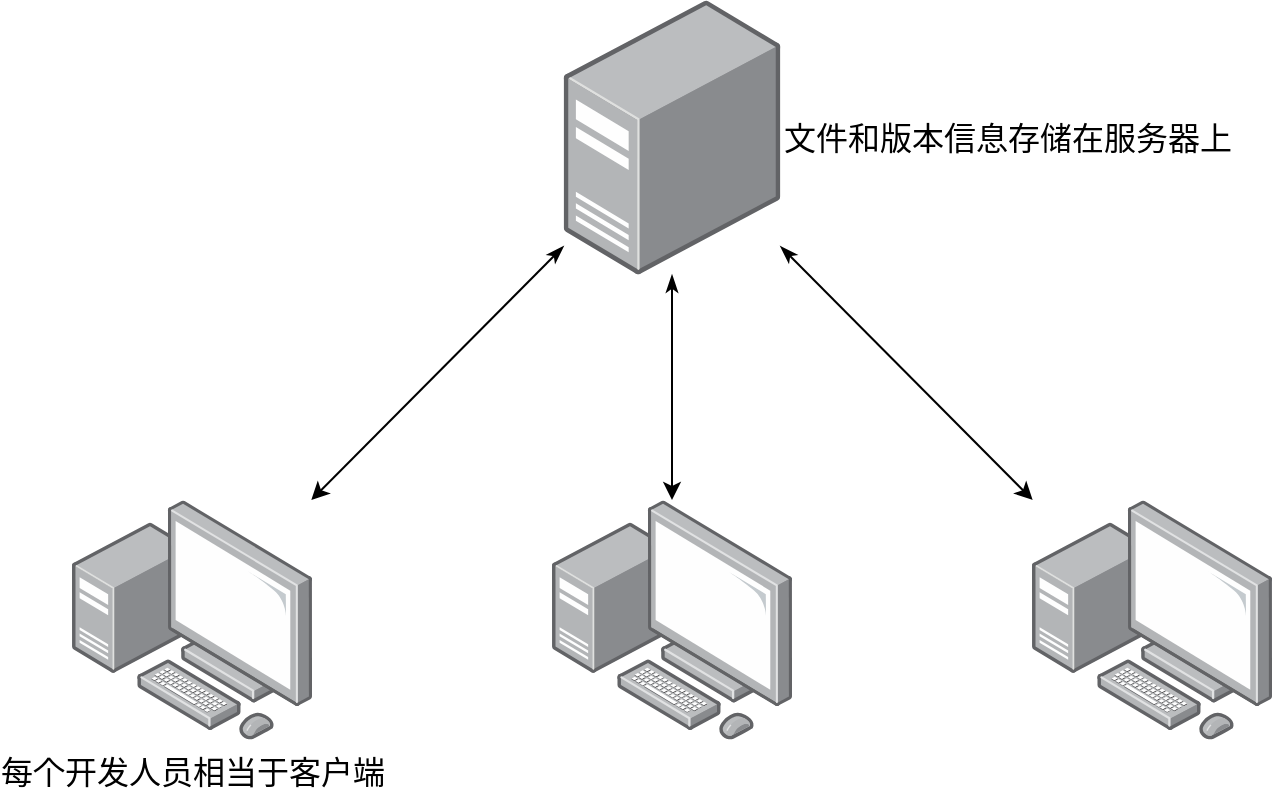 <mxfile version="14.7.10" type="device" pages="4"><diagram id="qp0C0adIiptr71Qesbvb" name="集中式版本控制工具"><mxGraphModel dx="1052" dy="553" grid="1" gridSize="10" guides="1" tooltips="1" connect="1" arrows="1" fold="1" page="1" pageScale="1" pageWidth="827" pageHeight="1169" math="0" shadow="0"><root><mxCell id="0"/><mxCell id="1" parent="0"/><mxCell id="SsTDHfsfZFfeFs4iMSud-9" style="rounded=0;orthogonalLoop=1;jettySize=auto;html=1;fontSize=16;shadow=0;targetPerimeterSpacing=0;startArrow=classicThin;startFill=1;" parent="1" source="SsTDHfsfZFfeFs4iMSud-2" target="SsTDHfsfZFfeFs4iMSud-5" edge="1"><mxGeometry relative="1" as="geometry"/></mxCell><mxCell id="SsTDHfsfZFfeFs4iMSud-10" style="rounded=0;orthogonalLoop=1;jettySize=auto;html=1;fontSize=16;targetPerimeterSpacing=0;startArrow=classicThin;startFill=1;" parent="1" source="SsTDHfsfZFfeFs4iMSud-2" target="SsTDHfsfZFfeFs4iMSud-7" edge="1"><mxGeometry relative="1" as="geometry"/></mxCell><mxCell id="SsTDHfsfZFfeFs4iMSud-12" style="rounded=0;orthogonalLoop=1;jettySize=auto;html=1;fontSize=16;targetPerimeterSpacing=0;startArrow=classicThin;startFill=1;" parent="1" source="SsTDHfsfZFfeFs4iMSud-2" target="SsTDHfsfZFfeFs4iMSud-8" edge="1"><mxGeometry relative="1" as="geometry"/></mxCell><mxCell id="SsTDHfsfZFfeFs4iMSud-2" value="&lt;font style=&quot;font-size: 16px&quot;&gt;文件和版本信息存储在服务器上&lt;/font&gt;" style="points=[];aspect=fixed;html=1;align=left;shadow=0;dashed=0;image;image=img/lib/allied_telesis/computer_and_terminals/Server_Desktop.svg;labelPosition=right;verticalLabelPosition=middle;verticalAlign=middle;" parent="1" vertex="1"><mxGeometry x="325.84" y="10" width="108.33" height="137.32" as="geometry"/></mxCell><mxCell id="SsTDHfsfZFfeFs4iMSud-5" value="每个开发人员相当于客户端" style="points=[];aspect=fixed;align=center;shadow=0;dashed=0;image;image=img/lib/allied_telesis/computer_and_terminals/Personal_Computer_with_Server.svg;fontSize=16;html=1;labelBorderColor=none;verticalAlign=top;" parent="1" vertex="1"><mxGeometry x="80" y="260" width="120" height="120" as="geometry"/></mxCell><mxCell id="SsTDHfsfZFfeFs4iMSud-7" value="" style="points=[];aspect=fixed;html=1;align=center;shadow=0;dashed=0;image;image=img/lib/allied_telesis/computer_and_terminals/Personal_Computer_with_Server.svg;" parent="1" vertex="1"><mxGeometry x="320" y="260" width="120" height="120" as="geometry"/></mxCell><mxCell id="SsTDHfsfZFfeFs4iMSud-8" value="" style="points=[];aspect=fixed;html=1;align=center;shadow=0;dashed=0;image;image=img/lib/allied_telesis/computer_and_terminals/Personal_Computer_with_Server.svg;" parent="1" vertex="1"><mxGeometry x="560" y="260" width="120" height="120" as="geometry"/></mxCell></root></mxGraphModel></diagram><diagram id="ST_dTMODr14ySiSLGZ4V" name="git本地库结构"><mxGraphModel dx="1052" dy="553" grid="0" gridSize="10" guides="1" tooltips="1" connect="1" arrows="1" fold="1" page="1" pageScale="1" pageWidth="827" pageHeight="1169" background="none" math="0" shadow="0"><root><mxCell id="YNMkMficvoyIWJv4p7iN-0"/><mxCell id="YNMkMficvoyIWJv4p7iN-1" parent="YNMkMficvoyIWJv4p7iN-0"/><mxCell id="YNMkMficvoyIWJv4p7iN-7" style="edgeStyle=orthogonalEdgeStyle;rounded=0;orthogonalLoop=1;jettySize=auto;html=1;entryX=0.5;entryY=1;entryDx=0;entryDy=0;fontSize=16;" parent="YNMkMficvoyIWJv4p7iN-1" source="YNMkMficvoyIWJv4p7iN-3" target="YNMkMficvoyIWJv4p7iN-4" edge="1"><mxGeometry relative="1" as="geometry"/></mxCell><mxCell id="YNMkMficvoyIWJv4p7iN-3" value="工作区" style="rounded=1;whiteSpace=wrap;html=1;fontSize=16;" parent="YNMkMficvoyIWJv4p7iN-1" vertex="1"><mxGeometry x="350" y="360" width="120" height="60" as="geometry"/></mxCell><mxCell id="YNMkMficvoyIWJv4p7iN-8" style="edgeStyle=orthogonalEdgeStyle;rounded=0;orthogonalLoop=1;jettySize=auto;html=1;entryX=0.5;entryY=1;entryDx=0;entryDy=0;fontSize=16;" parent="YNMkMficvoyIWJv4p7iN-1" source="YNMkMficvoyIWJv4p7iN-4" target="YNMkMficvoyIWJv4p7iN-5" edge="1"><mxGeometry relative="1" as="geometry"/></mxCell><mxCell id="YNMkMficvoyIWJv4p7iN-4" value="暂存区" style="rounded=1;whiteSpace=wrap;html=1;fontSize=16;" parent="YNMkMficvoyIWJv4p7iN-1" vertex="1"><mxGeometry x="350" y="225" width="120" height="60" as="geometry"/></mxCell><mxCell id="YNMkMficvoyIWJv4p7iN-5" value="本地库" style="rounded=1;whiteSpace=wrap;html=1;fontSize=16;" parent="YNMkMficvoyIWJv4p7iN-1" vertex="1"><mxGeometry x="350" y="90" width="120" height="60" as="geometry"/></mxCell><mxCell id="YNMkMficvoyIWJv4p7iN-9" value="git add" style="text;html=1;align=center;verticalAlign=middle;resizable=0;points=[];autosize=1;strokeColor=none;fontSize=16;" parent="YNMkMficvoyIWJv4p7iN-1" vertex="1"><mxGeometry x="413" y="310" width="60" height="20" as="geometry"/></mxCell><mxCell id="YNMkMficvoyIWJv4p7iN-15" value="写代码" style="text;html=1;align=center;verticalAlign=middle;resizable=0;points=[];autosize=1;strokeColor=none;fontSize=16;" parent="YNMkMficvoyIWJv4p7iN-1" vertex="1"><mxGeometry x="289" y="380" width="60" height="20" as="geometry"/></mxCell><mxCell id="YNMkMficvoyIWJv4p7iN-16" value="临时存储" style="text;html=1;align=center;verticalAlign=middle;resizable=0;points=[];autosize=1;strokeColor=none;fontSize=16;" parent="YNMkMficvoyIWJv4p7iN-1" vertex="1"><mxGeometry x="269" y="245" width="80" height="20" as="geometry"/></mxCell><mxCell id="YNMkMficvoyIWJv4p7iN-17" value="历史版本" style="text;html=1;align=center;verticalAlign=middle;resizable=0;points=[];autosize=1;strokeColor=none;fontSize=16;" parent="YNMkMficvoyIWJv4p7iN-1" vertex="1"><mxGeometry x="269" y="110" width="80" height="20" as="geometry"/></mxCell><mxCell id="YNMkMficvoyIWJv4p7iN-18" value="git commit" style="text;html=1;align=center;verticalAlign=middle;resizable=0;points=[];autosize=1;strokeColor=none;fontSize=16;" parent="YNMkMficvoyIWJv4p7iN-1" vertex="1"><mxGeometry x="413" y="180" width="90" height="20" as="geometry"/></mxCell></root></mxGraphModel></diagram><diagram id="e8YZN4OxL5AzFb4kXJSA" name="团队内部协作"><mxGraphModel dx="1052" dy="553" grid="0" gridSize="10" guides="1" tooltips="1" connect="1" arrows="1" fold="1" page="1" pageScale="1" pageWidth="827" pageHeight="1169" math="0" shadow="0"><root><mxCell id="JUAwZlyrVsfbD6-Y5pSp-0"/><mxCell id="JUAwZlyrVsfbD6-Y5pSp-1" parent="JUAwZlyrVsfbD6-Y5pSp-0"/><mxCell id="JUAwZlyrVsfbD6-Y5pSp-2" value="&lt;div style=&quot;text-align: justify; font-size: 16px;&quot;&gt;&lt;br style=&quot;font-size: 16px;&quot;&gt;&lt;/div&gt;" style="ellipse;shape=cloud;whiteSpace=wrap;html=1;fontSize=16;" vertex="1" parent="JUAwZlyrVsfbD6-Y5pSp-1"><mxGeometry x="305" y="140" width="290" height="170" as="geometry"/></mxCell><mxCell id="JUAwZlyrVsfbD6-Y5pSp-14" style="edgeStyle=orthogonalEdgeStyle;curved=1;rounded=0;orthogonalLoop=1;jettySize=auto;html=1;exitX=0.75;exitY=1;exitDx=0;exitDy=0;fontSize=16;" edge="1" parent="JUAwZlyrVsfbD6-Y5pSp-1" source="JUAwZlyrVsfbD6-Y5pSp-3"><mxGeometry relative="1" as="geometry"><mxPoint x="528" y="397" as="targetPoint"/><Array as="points"><mxPoint x="528" y="260"/><mxPoint x="528" y="397"/></Array></mxGeometry></mxCell><mxCell id="JUAwZlyrVsfbD6-Y5pSp-15" value="2. clone" style="edgeLabel;html=1;align=center;verticalAlign=middle;resizable=0;points=[];fontSize=16;" vertex="1" connectable="0" parent="JUAwZlyrVsfbD6-Y5pSp-14"><mxGeometry x="0.171" y="-4" relative="1" as="geometry"><mxPoint as="offset"/></mxGeometry></mxCell><mxCell id="JUAwZlyrVsfbD6-Y5pSp-22" style="edgeStyle=orthogonalEdgeStyle;curved=1;rounded=0;orthogonalLoop=1;jettySize=auto;html=1;entryX=0.009;entryY=0.367;entryDx=0;entryDy=0;entryPerimeter=0;exitX=0;exitY=0.5;exitDx=0;exitDy=0;fontSize=16;" edge="1" parent="JUAwZlyrVsfbD6-Y5pSp-1" source="JUAwZlyrVsfbD6-Y5pSp-3" target="JUAwZlyrVsfbD6-Y5pSp-9"><mxGeometry relative="1" as="geometry"><Array as="points"><mxPoint x="310" y="240"/><mxPoint x="310" y="413"/></Array></mxGeometry></mxCell><mxCell id="JUAwZlyrVsfbD6-Y5pSp-23" value="4. pull" style="edgeLabel;html=1;align=center;verticalAlign=middle;resizable=0;points=[];fontSize=16;" vertex="1" connectable="0" parent="JUAwZlyrVsfbD6-Y5pSp-22"><mxGeometry x="0.226" y="-2" relative="1" as="geometry"><mxPoint y="-14" as="offset"/></mxGeometry></mxCell><mxCell id="JUAwZlyrVsfbD6-Y5pSp-3" value="&lt;span style=&quot;font-size: 16px;&quot;&gt;远程库&lt;/span&gt;" style="rounded=1;whiteSpace=wrap;html=1;fontSize=16;" vertex="1" parent="JUAwZlyrVsfbD6-Y5pSp-1"><mxGeometry x="400" y="220" width="100" height="40" as="geometry"/></mxCell><mxCell id="JUAwZlyrVsfbD6-Y5pSp-4" value="&lt;span style=&quot;text-align: justify; font-size: 16px;&quot;&gt;代码托管中心&lt;/span&gt;" style="text;html=1;align=center;verticalAlign=middle;resizable=0;points=[];autosize=1;strokeColor=none;fontSize=16;" vertex="1" parent="JUAwZlyrVsfbD6-Y5pSp-1"><mxGeometry x="400" y="190" width="110" height="20" as="geometry"/></mxCell><mxCell id="JUAwZlyrVsfbD6-Y5pSp-16" style="edgeStyle=orthogonalEdgeStyle;curved=1;rounded=0;orthogonalLoop=1;jettySize=auto;html=1;entryX=1;entryY=0.5;entryDx=0;entryDy=0;fontSize=16;" edge="1" parent="JUAwZlyrVsfbD6-Y5pSp-1" source="JUAwZlyrVsfbD6-Y5pSp-6" target="JUAwZlyrVsfbD6-Y5pSp-3"><mxGeometry relative="1" as="geometry"><Array as="points"><mxPoint x="590" y="400"/><mxPoint x="590" y="240"/></Array></mxGeometry></mxCell><mxCell id="JUAwZlyrVsfbD6-Y5pSp-17" value="3. push" style="edgeLabel;html=1;align=center;verticalAlign=middle;resizable=0;points=[];fontSize=16;" vertex="1" connectable="0" parent="JUAwZlyrVsfbD6-Y5pSp-16"><mxGeometry x="-0.097" relative="1" as="geometry"><mxPoint y="22" as="offset"/></mxGeometry></mxCell><mxCell id="JUAwZlyrVsfbD6-Y5pSp-6" value="本地库" style="rounded=1;whiteSpace=wrap;html=1;fontSize=16;" vertex="1" parent="JUAwZlyrVsfbD6-Y5pSp-1"><mxGeometry x="485.94" y="398" width="84.06" height="40" as="geometry"/></mxCell><mxCell id="JUAwZlyrVsfbD6-Y5pSp-7" value="项目经理" style="shape=umlActor;verticalLabelPosition=bottom;verticalAlign=top;html=1;outlineConnect=0;fontSize=16;" vertex="1" parent="JUAwZlyrVsfbD6-Y5pSp-1"><mxGeometry x="373.6" y="448" width="30" height="60" as="geometry"/></mxCell><mxCell id="JUAwZlyrVsfbD6-Y5pSp-8" value="成员" style="shape=umlActor;verticalLabelPosition=bottom;verticalAlign=top;html=1;outlineConnect=0;fontSize=16;" vertex="1" parent="JUAwZlyrVsfbD6-Y5pSp-1"><mxGeometry x="512.97" y="448" width="30" height="60" as="geometry"/></mxCell><mxCell id="JUAwZlyrVsfbD6-Y5pSp-18" style="edgeStyle=orthogonalEdgeStyle;curved=1;rounded=0;orthogonalLoop=1;jettySize=auto;html=1;fontSize=16;entryX=0.25;entryY=1;entryDx=0;entryDy=0;" edge="1" parent="JUAwZlyrVsfbD6-Y5pSp-1" source="JUAwZlyrVsfbD6-Y5pSp-9" target="JUAwZlyrVsfbD6-Y5pSp-3"><mxGeometry relative="1" as="geometry"><Array as="points"><mxPoint x="383" y="260"/></Array></mxGeometry></mxCell><mxCell id="JUAwZlyrVsfbD6-Y5pSp-19" value="1. push" style="edgeLabel;html=1;align=center;verticalAlign=middle;resizable=0;points=[];fontSize=16;" vertex="1" connectable="0" parent="JUAwZlyrVsfbD6-Y5pSp-18"><mxGeometry x="-0.192" y="-5" relative="1" as="geometry"><mxPoint as="offset"/></mxGeometry></mxCell><mxCell id="JUAwZlyrVsfbD6-Y5pSp-9" value="本地库" style="rounded=1;whiteSpace=wrap;html=1;fontSize=16;" vertex="1" parent="JUAwZlyrVsfbD6-Y5pSp-1"><mxGeometry x="347.19" y="398" width="82.81" height="40" as="geometry"/></mxCell><mxCell id="JUAwZlyrVsfbD6-Y5pSp-20" value="加入团队" style="shape=callout;whiteSpace=wrap;html=1;perimeter=calloutPerimeter;rotation=90;size=20;position=0.37;base=20;position2=0.5;fontSize=16;" vertex="1" parent="JUAwZlyrVsfbD6-Y5pSp-1"><mxGeometry x="611.5" y="290" width="81.75" height="68.75" as="geometry"/></mxCell></root></mxGraphModel></diagram><diagram id="q-eByITBVG-wYAfQD1PP" name="跨团队协作"><mxGraphModel dx="877" dy="461" grid="1" gridSize="10" guides="1" tooltips="1" connect="1" arrows="1" fold="1" page="1" pageScale="1" pageWidth="827" pageHeight="1169" math="0" shadow="0"><root><mxCell id="Egm4ZuiFK48WDu6w97Q0-0"/><mxCell id="Egm4ZuiFK48WDu6w97Q0-1" parent="Egm4ZuiFK48WDu6w97Q0-0"/><mxCell id="nwQBDOOS1CpFqRy7hRf2-0" value="" style="ellipse;shape=cloud;whiteSpace=wrap;html=1;fontSize=16;" vertex="1" parent="Egm4ZuiFK48WDu6w97Q0-1"><mxGeometry x="90" y="40" width="610" height="280" as="geometry"/></mxCell><mxCell id="nwQBDOOS1CpFqRy7hRf2-1" value="代码托管中心" style="text;html=1;align=center;verticalAlign=middle;resizable=0;points=[];autosize=1;strokeColor=none;fontSize=16;" vertex="1" parent="Egm4ZuiFK48WDu6w97Q0-1"><mxGeometry x="345" y="100" width="110" height="20" as="geometry"/></mxCell><mxCell id="nwQBDOOS1CpFqRy7hRf2-12" style="edgeStyle=orthogonalEdgeStyle;rounded=0;orthogonalLoop=1;jettySize=auto;html=1;fontSize=16;exitX=0;exitY=0.5;exitDx=0;exitDy=0;" edge="1" parent="Egm4ZuiFK48WDu6w97Q0-1" source="nwQBDOOS1CpFqRy7hRf2-2"><mxGeometry relative="1" as="geometry"><mxPoint x="135" y="390" as="targetPoint"/><Array as="points"><mxPoint x="120" y="225"/><mxPoint x="120" y="390"/></Array></mxGeometry></mxCell><mxCell id="nwQBDOOS1CpFqRy7hRf2-13" value="7. pull" style="edgeLabel;html=1;align=center;verticalAlign=middle;resizable=0;points=[];fontSize=16;" vertex="1" connectable="0" parent="nwQBDOOS1CpFqRy7hRf2-12"><mxGeometry x="0.122" relative="1" as="geometry"><mxPoint y="13" as="offset"/></mxGeometry></mxCell><mxCell id="nwQBDOOS1CpFqRy7hRf2-14" style="edgeStyle=orthogonalEdgeStyle;rounded=0;orthogonalLoop=1;jettySize=auto;html=1;fontSize=16;exitX=1;exitY=0.5;exitDx=0;exitDy=0;entryX=0.62;entryY=-0.008;entryDx=0;entryDy=0;entryPerimeter=0;" edge="1" parent="Egm4ZuiFK48WDu6w97Q0-1" source="nwQBDOOS1CpFqRy7hRf2-2" target="nwQBDOOS1CpFqRy7hRf2-10"><mxGeometry relative="1" as="geometry"><mxPoint x="325" y="320" as="targetPoint"/></mxGeometry></mxCell><mxCell id="nwQBDOOS1CpFqRy7hRf2-15" value="7. pull" style="edgeLabel;html=1;align=center;verticalAlign=middle;resizable=0;points=[];fontSize=16;" vertex="1" connectable="0" parent="nwQBDOOS1CpFqRy7hRf2-14"><mxGeometry x="0.402" relative="1" as="geometry"><mxPoint y="-11" as="offset"/></mxGeometry></mxCell><mxCell id="nwQBDOOS1CpFqRy7hRf2-18" style="edgeStyle=orthogonalEdgeStyle;rounded=0;orthogonalLoop=1;jettySize=auto;html=1;fontSize=16;" edge="1" parent="Egm4ZuiFK48WDu6w97Q0-1" source="nwQBDOOS1CpFqRy7hRf2-2" target="nwQBDOOS1CpFqRy7hRf2-3"><mxGeometry relative="1" as="geometry"/></mxCell><mxCell id="nwQBDOOS1CpFqRy7hRf2-23" value="2. fork" style="edgeLabel;html=1;align=center;verticalAlign=middle;resizable=0;points=[];fontSize=16;" vertex="1" connectable="0" parent="nwQBDOOS1CpFqRy7hRf2-18"><mxGeometry x="0.087" y="-1" relative="1" as="geometry"><mxPoint as="offset"/></mxGeometry></mxCell><mxCell id="nwQBDOOS1CpFqRy7hRf2-2" value="远程库&lt;br&gt;【项目经理】" style="rounded=1;whiteSpace=wrap;html=1;fontSize=16;" vertex="1" parent="Egm4ZuiFK48WDu6w97Q0-1"><mxGeometry x="190" y="200" width="110" height="50" as="geometry"/></mxCell><mxCell id="nwQBDOOS1CpFqRy7hRf2-25" style="edgeStyle=orthogonalEdgeStyle;rounded=0;orthogonalLoop=1;jettySize=auto;html=1;entryX=0.5;entryY=0;entryDx=0;entryDy=0;fontSize=16;" edge="1" parent="Egm4ZuiFK48WDu6w97Q0-1" source="nwQBDOOS1CpFqRy7hRf2-3" target="nwQBDOOS1CpFqRy7hRf2-11"><mxGeometry relative="1" as="geometry"/></mxCell><mxCell id="nwQBDOOS1CpFqRy7hRf2-26" value="3. clone" style="edgeLabel;html=1;align=center;verticalAlign=middle;resizable=0;points=[];fontSize=16;" vertex="1" connectable="0" parent="nwQBDOOS1CpFqRy7hRf2-25"><mxGeometry x="-0.168" y="1" relative="1" as="geometry"><mxPoint as="offset"/></mxGeometry></mxCell><mxCell id="nwQBDOOS1CpFqRy7hRf2-30" style="edgeStyle=orthogonalEdgeStyle;rounded=0;orthogonalLoop=1;jettySize=auto;html=1;entryX=1.014;entryY=0.598;entryDx=0;entryDy=0;entryPerimeter=0;fontSize=16;exitX=0.5;exitY=0;exitDx=0;exitDy=0;" edge="1" parent="Egm4ZuiFK48WDu6w97Q0-1" source="nwQBDOOS1CpFqRy7hRf2-3" target="nwQBDOOS1CpFqRy7hRf2-29"><mxGeometry relative="1" as="geometry"/></mxCell><mxCell id="nwQBDOOS1CpFqRy7hRf2-31" value="5. pull request" style="edgeLabel;html=1;align=center;verticalAlign=middle;resizable=0;points=[];fontSize=16;" vertex="1" connectable="0" parent="nwQBDOOS1CpFqRy7hRf2-30"><mxGeometry x="0.163" y="1" relative="1" as="geometry"><mxPoint y="-3" as="offset"/></mxGeometry></mxCell><mxCell id="nwQBDOOS1CpFqRy7hRf2-3" value="远程库&lt;br&gt;【外公司成员】" style="rounded=1;whiteSpace=wrap;html=1;fontSize=16;" vertex="1" parent="Egm4ZuiFK48WDu6w97Q0-1"><mxGeometry x="485" y="200" width="120" height="50" as="geometry"/></mxCell><mxCell id="nwQBDOOS1CpFqRy7hRf2-4" value="项目经理" style="shape=umlActor;verticalLabelPosition=bottom;verticalAlign=top;html=1;outlineConnect=0;fontSize=16;" vertex="1" parent="Egm4ZuiFK48WDu6w97Q0-1"><mxGeometry x="160" y="421" width="30" height="60" as="geometry"/></mxCell><mxCell id="nwQBDOOS1CpFqRy7hRf2-5" value="成员" style="shape=umlActor;verticalLabelPosition=bottom;verticalAlign=top;html=1;outlineConnect=0;fontSize=16;" vertex="1" parent="Egm4ZuiFK48WDu6w97Q0-1"><mxGeometry x="300" y="421" width="30" height="60" as="geometry"/></mxCell><mxCell id="nwQBDOOS1CpFqRy7hRf2-7" value="外公司成员" style="shape=umlActor;verticalLabelPosition=bottom;verticalAlign=top;html=1;outlineConnect=0;fontSize=16;" vertex="1" parent="Egm4ZuiFK48WDu6w97Q0-1"><mxGeometry x="530" y="421" width="30" height="60" as="geometry"/></mxCell><mxCell id="nwQBDOOS1CpFqRy7hRf2-16" style="edgeStyle=orthogonalEdgeStyle;rounded=0;orthogonalLoop=1;jettySize=auto;html=1;entryX=0.5;entryY=1;entryDx=0;entryDy=0;fontSize=16;exitX=1;exitY=0.5;exitDx=0;exitDy=0;" edge="1" parent="Egm4ZuiFK48WDu6w97Q0-1" source="nwQBDOOS1CpFqRy7hRf2-9" target="nwQBDOOS1CpFqRy7hRf2-2"><mxGeometry relative="1" as="geometry"/></mxCell><mxCell id="nwQBDOOS1CpFqRy7hRf2-17" value="1. push" style="edgeLabel;html=1;align=center;verticalAlign=middle;resizable=0;points=[];fontSize=16;" vertex="1" connectable="0" parent="nwQBDOOS1CpFqRy7hRf2-16"><mxGeometry x="0.325" relative="1" as="geometry"><mxPoint as="offset"/></mxGeometry></mxCell><mxCell id="nwQBDOOS1CpFqRy7hRf2-9" value="本地库" style="rounded=1;whiteSpace=wrap;html=1;fontSize=16;" vertex="1" parent="Egm4ZuiFK48WDu6w97Q0-1"><mxGeometry x="135" y="371" width="80" height="40" as="geometry"/></mxCell><mxCell id="nwQBDOOS1CpFqRy7hRf2-10" value="本地库" style="rounded=1;whiteSpace=wrap;html=1;fontSize=16;" vertex="1" parent="Egm4ZuiFK48WDu6w97Q0-1"><mxGeometry x="275" y="371" width="80" height="40" as="geometry"/></mxCell><mxCell id="nwQBDOOS1CpFqRy7hRf2-27" style="edgeStyle=orthogonalEdgeStyle;rounded=0;orthogonalLoop=1;jettySize=auto;html=1;entryX=1;entryY=0.5;entryDx=0;entryDy=0;fontSize=16;exitX=1;exitY=0.5;exitDx=0;exitDy=0;" edge="1" parent="Egm4ZuiFK48WDu6w97Q0-1" source="nwQBDOOS1CpFqRy7hRf2-11" target="nwQBDOOS1CpFqRy7hRf2-3"><mxGeometry relative="1" as="geometry"><Array as="points"><mxPoint x="650" y="390"/><mxPoint x="650" y="225"/></Array></mxGeometry></mxCell><mxCell id="nwQBDOOS1CpFqRy7hRf2-28" value="4. push" style="edgeLabel;html=1;align=center;verticalAlign=middle;resizable=0;points=[];fontSize=16;" vertex="1" connectable="0" parent="nwQBDOOS1CpFqRy7hRf2-27"><mxGeometry x="0.158" y="-2" relative="1" as="geometry"><mxPoint y="3" as="offset"/></mxGeometry></mxCell><mxCell id="nwQBDOOS1CpFqRy7hRf2-11" value="本地库" style="rounded=1;whiteSpace=wrap;html=1;fontSize=16;" vertex="1" parent="Egm4ZuiFK48WDu6w97Q0-1"><mxGeometry x="505" y="371" width="80" height="40" as="geometry"/></mxCell><mxCell id="nwQBDOOS1CpFqRy7hRf2-32" style="edgeStyle=orthogonalEdgeStyle;rounded=0;orthogonalLoop=1;jettySize=auto;html=1;fontSize=16;" edge="1" parent="Egm4ZuiFK48WDu6w97Q0-1" source="nwQBDOOS1CpFqRy7hRf2-29" target="nwQBDOOS1CpFqRy7hRf2-2"><mxGeometry relative="1" as="geometry"/></mxCell><mxCell id="nwQBDOOS1CpFqRy7hRf2-33" value="6. merge" style="edgeLabel;html=1;align=center;verticalAlign=middle;resizable=0;points=[];fontSize=16;" vertex="1" connectable="0" parent="nwQBDOOS1CpFqRy7hRf2-32"><mxGeometry x="-0.09" y="-1" relative="1" as="geometry"><mxPoint x="8" as="offset"/></mxGeometry></mxCell><mxCell id="nwQBDOOS1CpFqRy7hRf2-29" value="审核" style="text;html=1;align=center;verticalAlign=middle;resizable=0;points=[];autosize=1;strokeColor=none;fontSize=16;" vertex="1" parent="Egm4ZuiFK48WDu6w97Q0-1"><mxGeometry x="345" y="150" width="50" height="20" as="geometry"/></mxCell></root></mxGraphModel></diagram></mxfile>